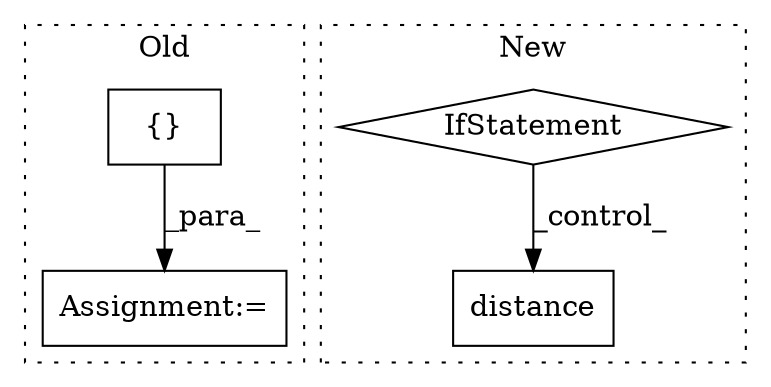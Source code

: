 digraph G {
subgraph cluster0 {
1 [label="{}" a="4" s="982,1008" l="1,1" shape="box"];
3 [label="Assignment:=" a="7" s="972" l="1" shape="box"];
label = "Old";
style="dotted";
}
subgraph cluster1 {
2 [label="distance" a="32" s="1129,1169" l="9,1" shape="box"];
4 [label="IfStatement" a="25" s="954,982" l="4,2" shape="diamond"];
label = "New";
style="dotted";
}
1 -> 3 [label="_para_"];
4 -> 2 [label="_control_"];
}